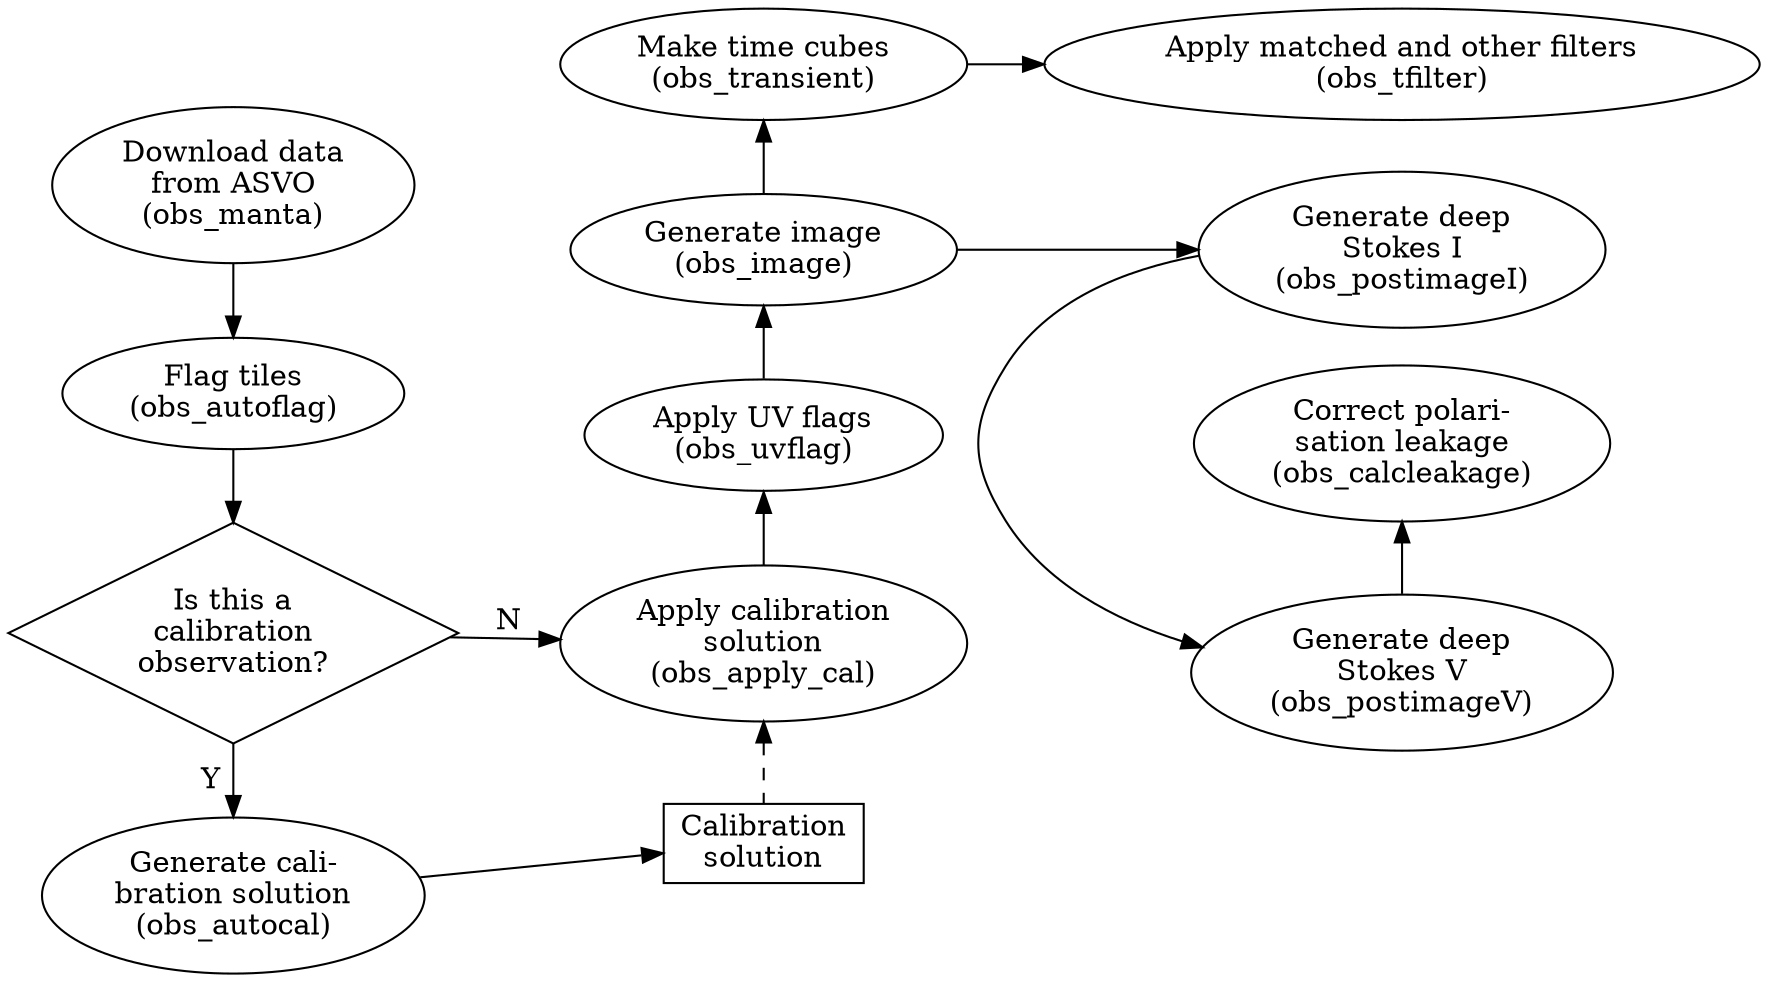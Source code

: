 digraph G {
  rankdir="LR";
  is_cal [shape=diamond; label="Is this a\ncalibration\nobservation?"];
  postimageI [label="postimage-I"];
  postimageV [label="postimage-V"];
  calsol [shape=rectangle; label="Calibration\nsolution"];
  manta [label="Download data\nfrom ASVO\n(obs_manta)"];
  autoflag [label="Flag tiles\n(obs_autoflag)"];
  autocal [label="Generate cali-\nbration solution\n(obs_autocal)"];
  apply_cal [label="Apply calibration\nsolution\n(obs_apply_cal)"];
  uvflag [label="Apply UV flags\n(obs_uvflag)"];
  image [label="Generate image\n(obs_image)"];
  postimageI [label="Generate deep\nStokes I\n(obs_postimageI)"];
  postimageV [label="Generate deep\nStokes V\n(obs_postimageV)"];
  calc_leakage [label="Correct polari-\nsation leakage\n(obs_calcleakage)"];
  transient [label="Make time cubes\n(obs_transient)"];
  tfilter [label="Apply matched and other filters\n(obs_tfilter)"];

  manta -> autoflag -> is_cal;
  is_cal -> autocal [label="Y"];
  autocal -> calsol;
  image -> uvflag [dir=back];
  uvflag -> apply_cal [dir=back];
  transient -> image [dir=back];
  transient -> tfilter;
  image -> postimageI;
  postimageI -> postimageV;
  postimageV -> calc_leakage;
  apply_cal -> calsol [dir=back; style=dashed];
  is_cal -> apply_cal [label="N"];

  {rank="same"; manta; autoflag; is_cal; autocal;}
  {rank="same"; apply_cal; calsol; uvflag; image; transient;}
  {rank="same"; tfilter; postimageI; postimageV; calc_leakage;}
}
